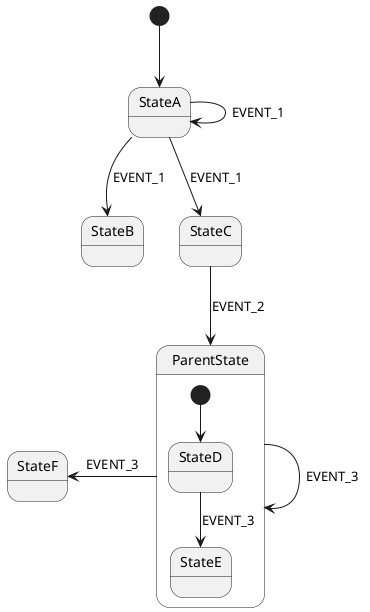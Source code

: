 @startuml

[*] --> StateA
StateA --> StateA: EVENT_1
StateA --> StateB: EVENT_1
StateA --> StateC: EVENT_1

StateC --> ParentState: EVENT_2

state ParentState {
    [*] --> StateD
    StateD --> StateE: EVENT_3
}

ParentState --> ParentState: EVENT_3
ParentState -left-> StateF: EVENT_3

@enduml